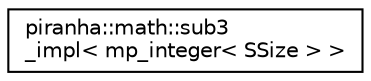 digraph "Graphical Class Hierarchy"
{
  edge [fontname="Helvetica",fontsize="10",labelfontname="Helvetica",labelfontsize="10"];
  node [fontname="Helvetica",fontsize="10",shape=record];
  rankdir="LR";
  Node0 [label="piranha::math::sub3\l_impl\< mp_integer\< SSize \> \>",height=0.2,width=0.4,color="black", fillcolor="white", style="filled",URL="$structpiranha_1_1math_1_1sub3__impl_3_01mp__integer_3_01_s_size_01_4_01_4.html",tooltip="Specialisation of the implementation of piranha::math::sub3() for piranha::mp_integer. "];
}

